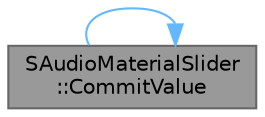 digraph "SAudioMaterialSlider::CommitValue"
{
 // INTERACTIVE_SVG=YES
 // LATEX_PDF_SIZE
  bgcolor="transparent";
  edge [fontname=Helvetica,fontsize=10,labelfontname=Helvetica,labelfontsize=10];
  node [fontname=Helvetica,fontsize=10,shape=box,height=0.2,width=0.4];
  rankdir="LR";
  Node1 [id="Node000001",label="SAudioMaterialSlider\l::CommitValue",height=0.2,width=0.4,color="gray40", fillcolor="grey60", style="filled", fontcolor="black",tooltip="Commits the specified slider value."];
  Node1 -> Node1 [id="edge1_Node000001_Node000001",color="steelblue1",style="solid",tooltip=" "];
}
